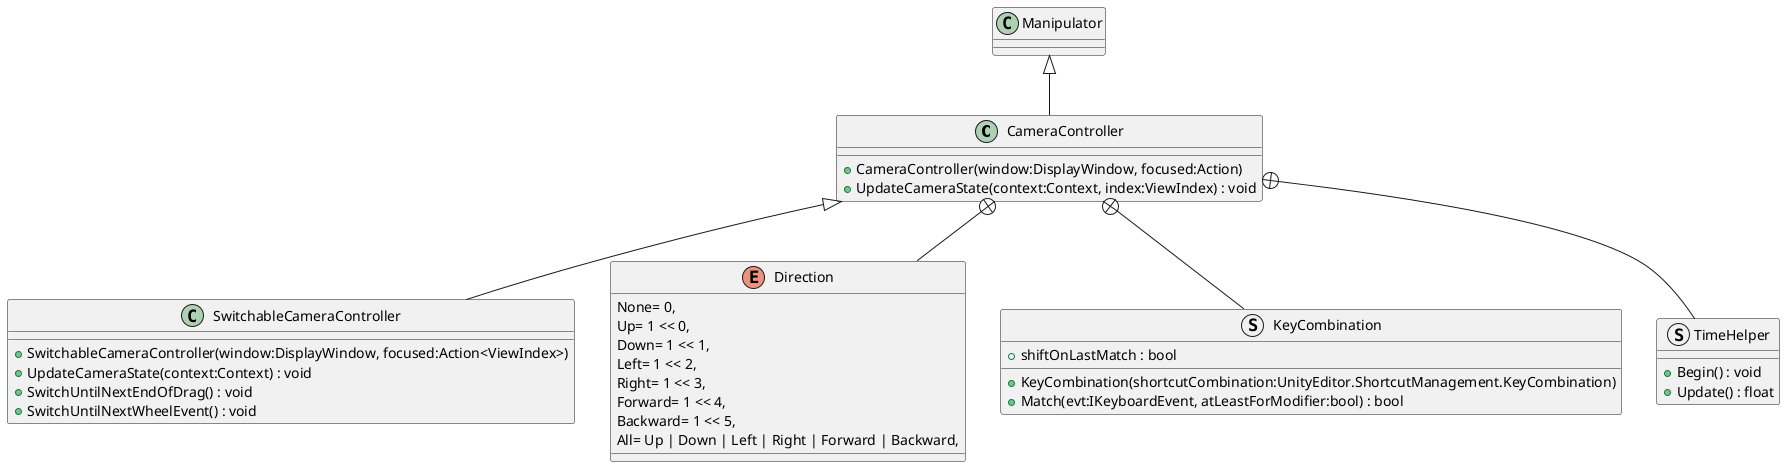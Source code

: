 @startuml
class CameraController {
    + CameraController(window:DisplayWindow, focused:Action)
    + UpdateCameraState(context:Context, index:ViewIndex) : void
}
class SwitchableCameraController {
    + SwitchableCameraController(window:DisplayWindow, focused:Action<ViewIndex>)
    + UpdateCameraState(context:Context) : void
    + SwitchUntilNextEndOfDrag() : void
    + SwitchUntilNextWheelEvent() : void
}
enum Direction {
    None= 0,
    Up= 1 << 0,
    Down= 1 << 1,
    Left= 1 << 2,
    Right= 1 << 3,
    Forward= 1 << 4,
    Backward= 1 << 5,
    All= Up | Down | Left | Right | Forward | Backward,
}
struct KeyCombination {
    + shiftOnLastMatch : bool
    + KeyCombination(shortcutCombination:UnityEditor.ShortcutManagement.KeyCombination)
    + Match(evt:IKeyboardEvent, atLeastForModifier:bool) : bool
}
struct TimeHelper {
    + Begin() : void
    + Update() : float
}
Manipulator <|-- CameraController
CameraController <|-- SwitchableCameraController
CameraController +-- Direction
CameraController +-- KeyCombination
CameraController +-- TimeHelper
@enduml
